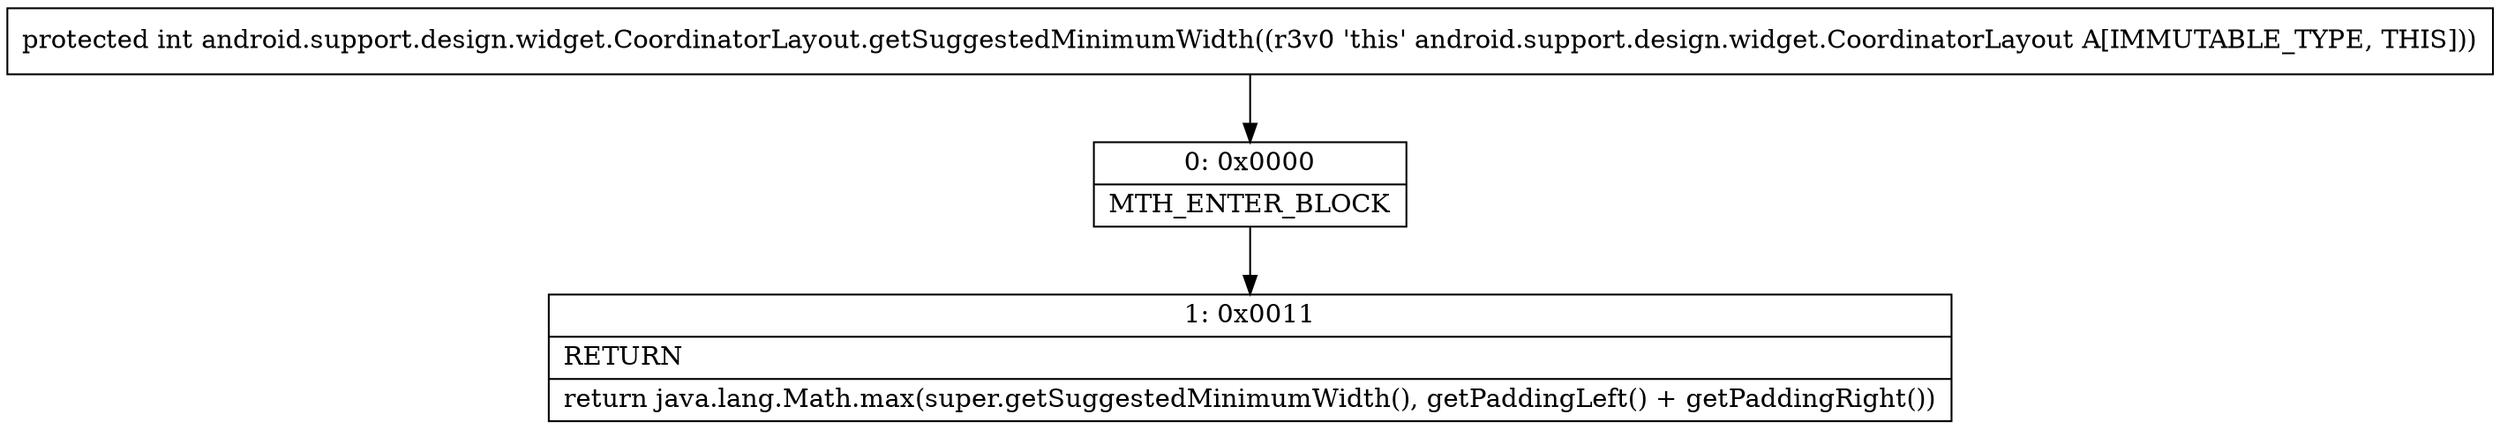 digraph "CFG forandroid.support.design.widget.CoordinatorLayout.getSuggestedMinimumWidth()I" {
Node_0 [shape=record,label="{0\:\ 0x0000|MTH_ENTER_BLOCK\l}"];
Node_1 [shape=record,label="{1\:\ 0x0011|RETURN\l|return java.lang.Math.max(super.getSuggestedMinimumWidth(), getPaddingLeft() + getPaddingRight())\l}"];
MethodNode[shape=record,label="{protected int android.support.design.widget.CoordinatorLayout.getSuggestedMinimumWidth((r3v0 'this' android.support.design.widget.CoordinatorLayout A[IMMUTABLE_TYPE, THIS])) }"];
MethodNode -> Node_0;
Node_0 -> Node_1;
}

